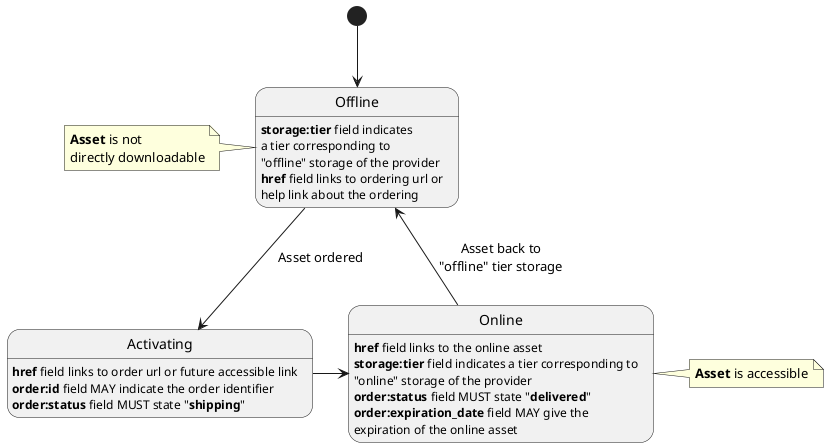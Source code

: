 @startuml

[*] --> Offline
Offline --> Activating : Asset ordered
note left of Offline : **Asset** is not\ndirectly downloadable
Offline : **storage:tier** field indicates\na tier corresponding to\n"offline" storage of the provider
Offline : **href** field links to ordering url or\nhelp link about the ordering

Activating -> Online
Activating : **href** field links to order url or future accessible link
Activating : **order:id** field MAY indicate the order identifier
Activating : **order:status** field MUST state "**shipping**"


note right of Online : **Asset** is accessible

Online -> Offline : Asset back to\n"offline" tier storage
Online : **href** field links to the online asset
Online : **storage:tier** field indicates a tier corresponding to\n"online" storage of the provider
Online : **order:status** field MUST state "**delivered**"
Online : **order:expiration_date** field MAY give the\nexpiration of the online asset

@enduml